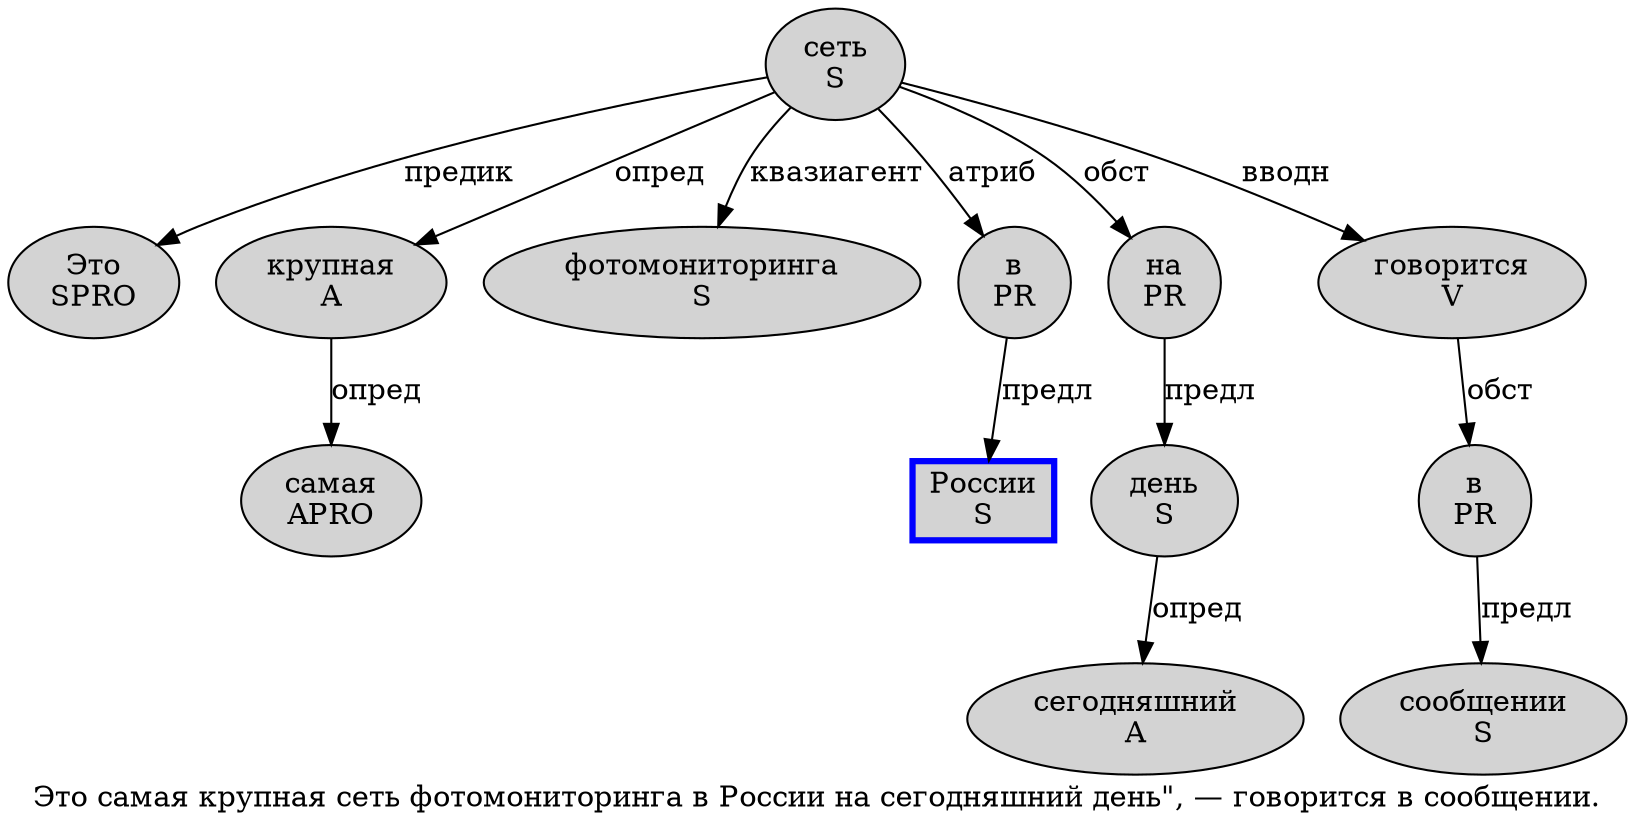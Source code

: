 digraph SENTENCE_698 {
	graph [label="Это самая крупная сеть фотомониторинга в России на сегодняшний день\", — говорится в сообщении."]
	node [style=filled]
		0 [label="Это
SPRO" color="" fillcolor=lightgray penwidth=1 shape=ellipse]
		1 [label="самая
APRO" color="" fillcolor=lightgray penwidth=1 shape=ellipse]
		2 [label="крупная
A" color="" fillcolor=lightgray penwidth=1 shape=ellipse]
		3 [label="сеть
S" color="" fillcolor=lightgray penwidth=1 shape=ellipse]
		4 [label="фотомониторинга
S" color="" fillcolor=lightgray penwidth=1 shape=ellipse]
		5 [label="в
PR" color="" fillcolor=lightgray penwidth=1 shape=ellipse]
		6 [label="России
S" color=blue fillcolor=lightgray penwidth=3 shape=box]
		7 [label="на
PR" color="" fillcolor=lightgray penwidth=1 shape=ellipse]
		8 [label="сегодняшний
A" color="" fillcolor=lightgray penwidth=1 shape=ellipse]
		9 [label="день
S" color="" fillcolor=lightgray penwidth=1 shape=ellipse]
		13 [label="говорится
V" color="" fillcolor=lightgray penwidth=1 shape=ellipse]
		14 [label="в
PR" color="" fillcolor=lightgray penwidth=1 shape=ellipse]
		15 [label="сообщении
S" color="" fillcolor=lightgray penwidth=1 shape=ellipse]
			5 -> 6 [label="предл"]
			13 -> 14 [label="обст"]
			2 -> 1 [label="опред"]
			3 -> 0 [label="предик"]
			3 -> 2 [label="опред"]
			3 -> 4 [label="квазиагент"]
			3 -> 5 [label="атриб"]
			3 -> 7 [label="обст"]
			3 -> 13 [label="вводн"]
			7 -> 9 [label="предл"]
			9 -> 8 [label="опред"]
			14 -> 15 [label="предл"]
}
